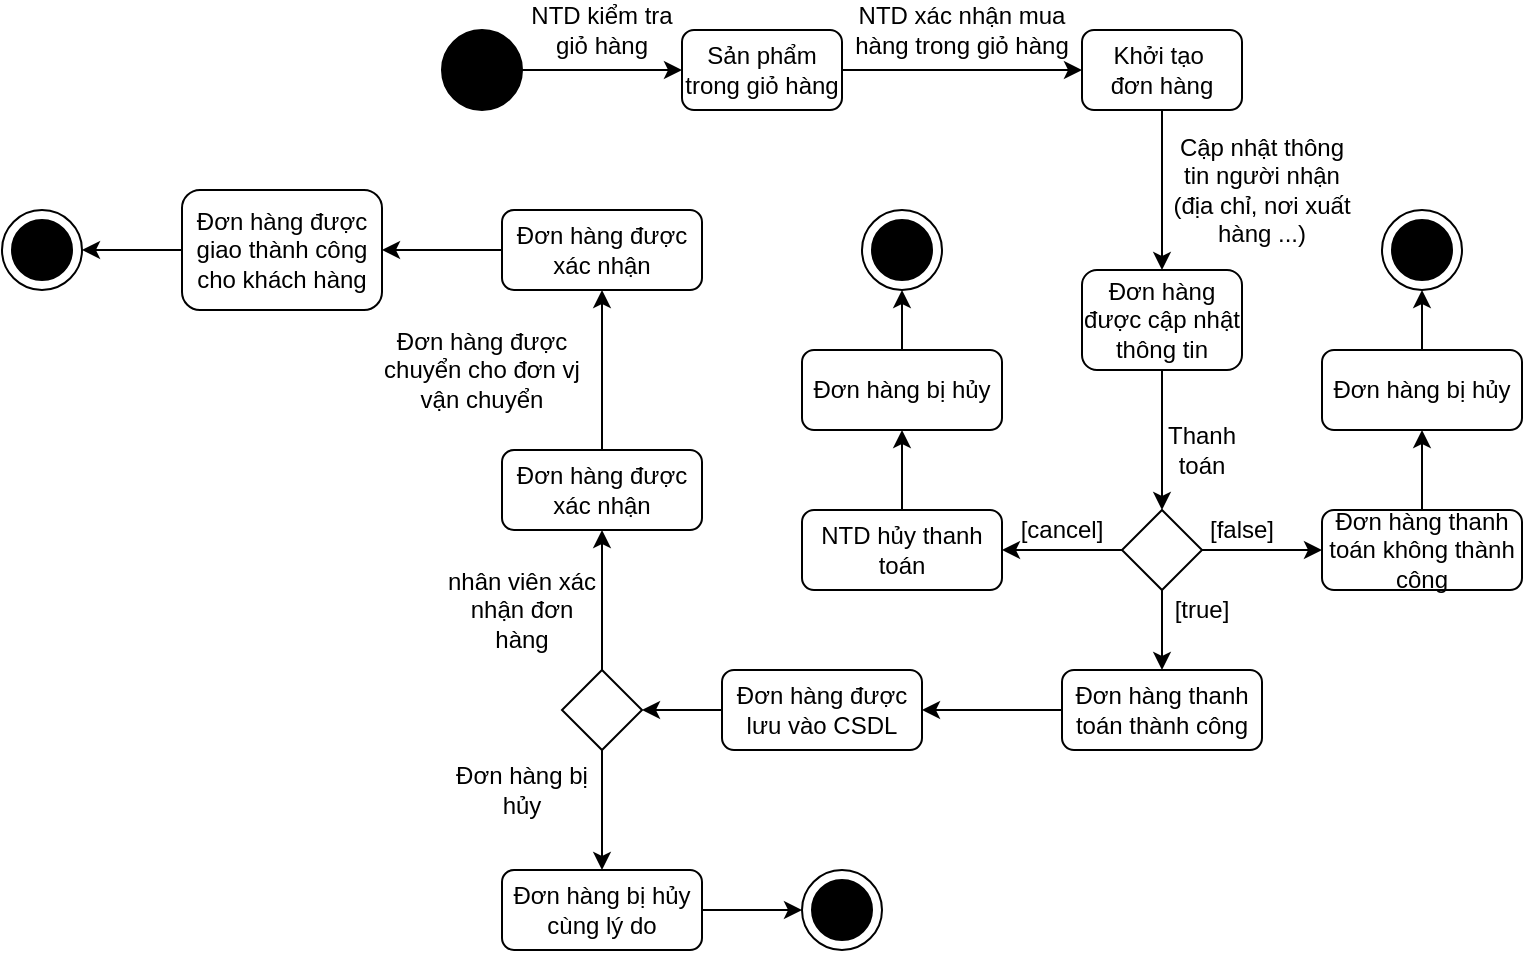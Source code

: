 <mxfile version="13.9.9" type="device"><diagram id="m7xq2D6pJahih-iC1F66" name="Page-1"><mxGraphModel dx="2523" dy="1019" grid="1" gridSize="10" guides="1" tooltips="1" connect="1" arrows="1" fold="1" page="1" pageScale="1" pageWidth="850" pageHeight="1100" math="0" shadow="0"><root><mxCell id="0"/><mxCell id="1" parent="0"/><mxCell id="oSVVl5LqNDtAEZfRQDEi-43" style="edgeStyle=orthogonalEdgeStyle;rounded=0;orthogonalLoop=1;jettySize=auto;html=1;exitX=1;exitY=0.5;exitDx=0;exitDy=0;entryX=0;entryY=0.5;entryDx=0;entryDy=0;" edge="1" parent="1" source="oSVVl5LqNDtAEZfRQDEi-36" target="oSVVl5LqNDtAEZfRQDEi-42"><mxGeometry relative="1" as="geometry"/></mxCell><mxCell id="oSVVl5LqNDtAEZfRQDEi-36" value="Sản phẩm trong giỏ hàng" style="shape=rect;rounded=1;html=1;whiteSpace=wrap;align=center;" vertex="1" parent="1"><mxGeometry x="200" y="600" width="80" height="40" as="geometry"/></mxCell><mxCell id="oSVVl5LqNDtAEZfRQDEi-38" style="edgeStyle=orthogonalEdgeStyle;rounded=0;orthogonalLoop=1;jettySize=auto;html=1;exitX=1;exitY=0.5;exitDx=0;exitDy=0;entryX=0;entryY=0.5;entryDx=0;entryDy=0;" edge="1" parent="1" source="oSVVl5LqNDtAEZfRQDEi-37" target="oSVVl5LqNDtAEZfRQDEi-36"><mxGeometry relative="1" as="geometry"/></mxCell><mxCell id="oSVVl5LqNDtAEZfRQDEi-37" value="" style="shape=ellipse;html=1;fillColor=#000000;fontSize=18;fontColor=#ffffff;" vertex="1" parent="1"><mxGeometry x="80" y="600" width="40" height="40" as="geometry"/></mxCell><mxCell id="oSVVl5LqNDtAEZfRQDEi-39" value="NTD xác nhận mua hàng trong giỏ hàng" style="text;html=1;strokeColor=none;fillColor=none;align=center;verticalAlign=middle;whiteSpace=wrap;rounded=0;" vertex="1" parent="1"><mxGeometry x="285" y="590" width="110" height="20" as="geometry"/></mxCell><mxCell id="oSVVl5LqNDtAEZfRQDEi-40" value="NTD kiểm tra giỏ hàng" style="text;html=1;strokeColor=none;fillColor=none;align=center;verticalAlign=middle;whiteSpace=wrap;rounded=0;" vertex="1" parent="1"><mxGeometry x="120" y="590" width="80" height="20" as="geometry"/></mxCell><mxCell id="oSVVl5LqNDtAEZfRQDEi-44" style="edgeStyle=orthogonalEdgeStyle;rounded=0;orthogonalLoop=1;jettySize=auto;html=1;exitX=0.5;exitY=1;exitDx=0;exitDy=0;" edge="1" parent="1" source="oSVVl5LqNDtAEZfRQDEi-42"><mxGeometry relative="1" as="geometry"><mxPoint x="440" y="720" as="targetPoint"/></mxGeometry></mxCell><mxCell id="oSVVl5LqNDtAEZfRQDEi-42" value="Khởi tạo&amp;nbsp;&lt;br&gt;đơn hàng" style="shape=rect;rounded=1;html=1;whiteSpace=wrap;align=center;" vertex="1" parent="1"><mxGeometry x="400" y="600" width="80" height="40" as="geometry"/></mxCell><mxCell id="oSVVl5LqNDtAEZfRQDEi-46" value="Cập nhật thông tin người nhận (địa chỉ, nơi xuất hàng ...)" style="text;html=1;strokeColor=none;fillColor=none;align=center;verticalAlign=middle;whiteSpace=wrap;rounded=0;" vertex="1" parent="1"><mxGeometry x="440" y="670" width="100" height="20" as="geometry"/></mxCell><mxCell id="oSVVl5LqNDtAEZfRQDEi-49" style="edgeStyle=orthogonalEdgeStyle;rounded=0;orthogonalLoop=1;jettySize=auto;html=1;exitX=0.5;exitY=1;exitDx=0;exitDy=0;" edge="1" parent="1" source="oSVVl5LqNDtAEZfRQDEi-48"><mxGeometry relative="1" as="geometry"><mxPoint x="440" y="840" as="targetPoint"/></mxGeometry></mxCell><mxCell id="oSVVl5LqNDtAEZfRQDEi-48" value="Đơn hàng được cập nhật thông tin" style="shape=rect;rounded=1;html=1;whiteSpace=wrap;align=center;" vertex="1" parent="1"><mxGeometry x="400" y="720" width="80" height="50" as="geometry"/></mxCell><mxCell id="oSVVl5LqNDtAEZfRQDEi-53" style="edgeStyle=orthogonalEdgeStyle;rounded=0;orthogonalLoop=1;jettySize=auto;html=1;exitX=1;exitY=0.5;exitDx=0;exitDy=0;entryX=0;entryY=0.5;entryDx=0;entryDy=0;" edge="1" parent="1" source="oSVVl5LqNDtAEZfRQDEi-50" target="oSVVl5LqNDtAEZfRQDEi-52"><mxGeometry relative="1" as="geometry"/></mxCell><mxCell id="oSVVl5LqNDtAEZfRQDEi-62" style="edgeStyle=orthogonalEdgeStyle;rounded=0;orthogonalLoop=1;jettySize=auto;html=1;exitX=0.5;exitY=1;exitDx=0;exitDy=0;entryX=0.5;entryY=0;entryDx=0;entryDy=0;" edge="1" parent="1" source="oSVVl5LqNDtAEZfRQDEi-50" target="oSVVl5LqNDtAEZfRQDEi-61"><mxGeometry relative="1" as="geometry"/></mxCell><mxCell id="oSVVl5LqNDtAEZfRQDEi-66" style="edgeStyle=orthogonalEdgeStyle;rounded=0;orthogonalLoop=1;jettySize=auto;html=1;exitX=0;exitY=0.5;exitDx=0;exitDy=0;entryX=1;entryY=0.5;entryDx=0;entryDy=0;" edge="1" parent="1" source="oSVVl5LqNDtAEZfRQDEi-50" target="oSVVl5LqNDtAEZfRQDEi-65"><mxGeometry relative="1" as="geometry"/></mxCell><mxCell id="oSVVl5LqNDtAEZfRQDEi-50" value="" style="rhombus;whiteSpace=wrap;html=1;" vertex="1" parent="1"><mxGeometry x="420" y="840" width="40" height="40" as="geometry"/></mxCell><mxCell id="oSVVl5LqNDtAEZfRQDEi-51" value="Thanh toán" style="text;html=1;strokeColor=none;fillColor=none;align=center;verticalAlign=middle;whiteSpace=wrap;rounded=0;" vertex="1" parent="1"><mxGeometry x="440" y="800" width="40" height="20" as="geometry"/></mxCell><mxCell id="oSVVl5LqNDtAEZfRQDEi-55" style="edgeStyle=orthogonalEdgeStyle;rounded=0;orthogonalLoop=1;jettySize=auto;html=1;exitX=0.5;exitY=0;exitDx=0;exitDy=0;" edge="1" parent="1" source="oSVVl5LqNDtAEZfRQDEi-52"><mxGeometry relative="1" as="geometry"><mxPoint x="570" y="800" as="targetPoint"/></mxGeometry></mxCell><mxCell id="oSVVl5LqNDtAEZfRQDEi-52" value="Đơn hàng thanh toán không thành công" style="shape=rect;rounded=1;html=1;whiteSpace=wrap;align=center;" vertex="1" parent="1"><mxGeometry x="520" y="840" width="100" height="40" as="geometry"/></mxCell><mxCell id="oSVVl5LqNDtAEZfRQDEi-54" value="[false]" style="text;html=1;strokeColor=none;fillColor=none;align=center;verticalAlign=middle;whiteSpace=wrap;rounded=0;" vertex="1" parent="1"><mxGeometry x="460" y="840" width="40" height="20" as="geometry"/></mxCell><mxCell id="oSVVl5LqNDtAEZfRQDEi-59" style="edgeStyle=orthogonalEdgeStyle;rounded=0;orthogonalLoop=1;jettySize=auto;html=1;exitX=0.5;exitY=0;exitDx=0;exitDy=0;entryX=0.5;entryY=1;entryDx=0;entryDy=0;entryPerimeter=0;" edge="1" parent="1" source="oSVVl5LqNDtAEZfRQDEi-57" target="oSVVl5LqNDtAEZfRQDEi-58"><mxGeometry relative="1" as="geometry"/></mxCell><mxCell id="oSVVl5LqNDtAEZfRQDEi-57" value="Đơn hàng bị hủy" style="shape=rect;rounded=1;html=1;whiteSpace=wrap;align=center;" vertex="1" parent="1"><mxGeometry x="520" y="760" width="100" height="40" as="geometry"/></mxCell><mxCell id="oSVVl5LqNDtAEZfRQDEi-58" value="" style="shape=mxgraph.sysml.actFinal;html=1;verticalLabelPosition=bottom;labelBackgroundColor=#ffffff;verticalAlign=top;" vertex="1" parent="1"><mxGeometry x="550" y="690" width="40" height="40" as="geometry"/></mxCell><mxCell id="oSVVl5LqNDtAEZfRQDEi-72" style="edgeStyle=orthogonalEdgeStyle;rounded=0;orthogonalLoop=1;jettySize=auto;html=1;exitX=0;exitY=0.5;exitDx=0;exitDy=0;" edge="1" parent="1" source="oSVVl5LqNDtAEZfRQDEi-61"><mxGeometry relative="1" as="geometry"><mxPoint x="320" y="940" as="targetPoint"/></mxGeometry></mxCell><mxCell id="oSVVl5LqNDtAEZfRQDEi-61" value="Đơn hàng thanh toán thành công" style="shape=rect;rounded=1;html=1;whiteSpace=wrap;align=center;" vertex="1" parent="1"><mxGeometry x="390" y="920" width="100" height="40" as="geometry"/></mxCell><mxCell id="oSVVl5LqNDtAEZfRQDEi-63" value="[true]" style="text;html=1;strokeColor=none;fillColor=none;align=center;verticalAlign=middle;whiteSpace=wrap;rounded=0;" vertex="1" parent="1"><mxGeometry x="440" y="880" width="40" height="20" as="geometry"/></mxCell><mxCell id="oSVVl5LqNDtAEZfRQDEi-70" style="edgeStyle=orthogonalEdgeStyle;rounded=0;orthogonalLoop=1;jettySize=auto;html=1;exitX=0.5;exitY=0;exitDx=0;exitDy=0;entryX=0.5;entryY=1;entryDx=0;entryDy=0;" edge="1" parent="1" source="oSVVl5LqNDtAEZfRQDEi-65" target="oSVVl5LqNDtAEZfRQDEi-68"><mxGeometry relative="1" as="geometry"/></mxCell><mxCell id="oSVVl5LqNDtAEZfRQDEi-65" value="NTD hủy thanh toán" style="shape=rect;rounded=1;html=1;whiteSpace=wrap;align=center;" vertex="1" parent="1"><mxGeometry x="260" y="840" width="100" height="40" as="geometry"/></mxCell><mxCell id="oSVVl5LqNDtAEZfRQDEi-67" value="[cancel]" style="text;html=1;strokeColor=none;fillColor=none;align=center;verticalAlign=middle;whiteSpace=wrap;rounded=0;" vertex="1" parent="1"><mxGeometry x="370" y="840" width="40" height="20" as="geometry"/></mxCell><mxCell id="oSVVl5LqNDtAEZfRQDEi-71" style="edgeStyle=orthogonalEdgeStyle;rounded=0;orthogonalLoop=1;jettySize=auto;html=1;exitX=0.5;exitY=0;exitDx=0;exitDy=0;entryX=0.5;entryY=1;entryDx=0;entryDy=0;entryPerimeter=0;" edge="1" parent="1" source="oSVVl5LqNDtAEZfRQDEi-68" target="oSVVl5LqNDtAEZfRQDEi-69"><mxGeometry relative="1" as="geometry"/></mxCell><mxCell id="oSVVl5LqNDtAEZfRQDEi-68" value="Đơn hàng bị hủy" style="shape=rect;rounded=1;html=1;whiteSpace=wrap;align=center;" vertex="1" parent="1"><mxGeometry x="260" y="760" width="100" height="40" as="geometry"/></mxCell><mxCell id="oSVVl5LqNDtAEZfRQDEi-69" value="" style="shape=mxgraph.sysml.actFinal;html=1;verticalLabelPosition=bottom;labelBackgroundColor=#ffffff;verticalAlign=top;" vertex="1" parent="1"><mxGeometry x="290" y="690" width="40" height="40" as="geometry"/></mxCell><mxCell id="oSVVl5LqNDtAEZfRQDEi-79" style="edgeStyle=orthogonalEdgeStyle;rounded=0;orthogonalLoop=1;jettySize=auto;html=1;exitX=0;exitY=0.5;exitDx=0;exitDy=0;entryX=1;entryY=0.5;entryDx=0;entryDy=0;" edge="1" parent="1" source="oSVVl5LqNDtAEZfRQDEi-73" target="oSVVl5LqNDtAEZfRQDEi-78"><mxGeometry relative="1" as="geometry"/></mxCell><mxCell id="oSVVl5LqNDtAEZfRQDEi-73" value="Đơn hàng được lưu vào CSDL" style="shape=rect;rounded=1;html=1;whiteSpace=wrap;align=center;" vertex="1" parent="1"><mxGeometry x="220" y="920" width="100" height="40" as="geometry"/></mxCell><mxCell id="oSVVl5LqNDtAEZfRQDEi-87" style="edgeStyle=orthogonalEdgeStyle;rounded=0;orthogonalLoop=1;jettySize=auto;html=1;exitX=0.5;exitY=0;exitDx=0;exitDy=0;entryX=0.5;entryY=1;entryDx=0;entryDy=0;" edge="1" parent="1" source="oSVVl5LqNDtAEZfRQDEi-74" target="oSVVl5LqNDtAEZfRQDEi-86"><mxGeometry relative="1" as="geometry"/></mxCell><mxCell id="oSVVl5LqNDtAEZfRQDEi-74" value="Đơn hàng được xác nhận" style="shape=rect;rounded=1;html=1;whiteSpace=wrap;align=center;" vertex="1" parent="1"><mxGeometry x="110" y="810" width="100" height="40" as="geometry"/></mxCell><mxCell id="oSVVl5LqNDtAEZfRQDEi-76" value="nhân viên xác nhận đơn hàng" style="text;html=1;strokeColor=none;fillColor=none;align=center;verticalAlign=middle;whiteSpace=wrap;rounded=0;" vertex="1" parent="1"><mxGeometry x="80" y="880" width="80" height="20" as="geometry"/></mxCell><mxCell id="oSVVl5LqNDtAEZfRQDEi-80" style="edgeStyle=orthogonalEdgeStyle;rounded=0;orthogonalLoop=1;jettySize=auto;html=1;exitX=0.5;exitY=0;exitDx=0;exitDy=0;entryX=0.5;entryY=1;entryDx=0;entryDy=0;" edge="1" parent="1" source="oSVVl5LqNDtAEZfRQDEi-78" target="oSVVl5LqNDtAEZfRQDEi-74"><mxGeometry relative="1" as="geometry"/></mxCell><mxCell id="oSVVl5LqNDtAEZfRQDEi-81" style="edgeStyle=orthogonalEdgeStyle;rounded=0;orthogonalLoop=1;jettySize=auto;html=1;exitX=0.5;exitY=1;exitDx=0;exitDy=0;entryX=0.5;entryY=0;entryDx=0;entryDy=0;" edge="1" parent="1" source="oSVVl5LqNDtAEZfRQDEi-78" target="oSVVl5LqNDtAEZfRQDEi-82"><mxGeometry relative="1" as="geometry"><mxPoint x="159.941" y="1000" as="targetPoint"/></mxGeometry></mxCell><mxCell id="oSVVl5LqNDtAEZfRQDEi-78" value="" style="rhombus;whiteSpace=wrap;html=1;" vertex="1" parent="1"><mxGeometry x="140" y="920" width="40" height="40" as="geometry"/></mxCell><mxCell id="oSVVl5LqNDtAEZfRQDEi-85" style="edgeStyle=orthogonalEdgeStyle;rounded=0;orthogonalLoop=1;jettySize=auto;html=1;exitX=1;exitY=0.5;exitDx=0;exitDy=0;entryX=0;entryY=0.5;entryDx=0;entryDy=0;entryPerimeter=0;" edge="1" parent="1" source="oSVVl5LqNDtAEZfRQDEi-82" target="oSVVl5LqNDtAEZfRQDEi-84"><mxGeometry relative="1" as="geometry"/></mxCell><mxCell id="oSVVl5LqNDtAEZfRQDEi-82" value="Đơn hàng bị hủy cùng lý do" style="shape=rect;rounded=1;html=1;whiteSpace=wrap;align=center;" vertex="1" parent="1"><mxGeometry x="110" y="1020" width="100" height="40" as="geometry"/></mxCell><mxCell id="oSVVl5LqNDtAEZfRQDEi-83" value="Đơn hàng bị hủy" style="text;html=1;strokeColor=none;fillColor=none;align=center;verticalAlign=middle;whiteSpace=wrap;rounded=0;" vertex="1" parent="1"><mxGeometry x="80" y="970" width="80" height="20" as="geometry"/></mxCell><mxCell id="oSVVl5LqNDtAEZfRQDEi-84" value="" style="shape=mxgraph.sysml.actFinal;html=1;verticalLabelPosition=bottom;labelBackgroundColor=#ffffff;verticalAlign=top;" vertex="1" parent="1"><mxGeometry x="260" y="1020" width="40" height="40" as="geometry"/></mxCell><mxCell id="oSVVl5LqNDtAEZfRQDEi-90" style="edgeStyle=orthogonalEdgeStyle;rounded=0;orthogonalLoop=1;jettySize=auto;html=1;exitX=0;exitY=0.5;exitDx=0;exitDy=0;entryX=1;entryY=0.5;entryDx=0;entryDy=0;entryPerimeter=0;" edge="1" parent="1" source="oSVVl5LqNDtAEZfRQDEi-86"><mxGeometry relative="1" as="geometry"><mxPoint x="50" y="710.0" as="targetPoint"/></mxGeometry></mxCell><mxCell id="oSVVl5LqNDtAEZfRQDEi-86" value="Đơn hàng được xác nhận" style="shape=rect;rounded=1;html=1;whiteSpace=wrap;align=center;" vertex="1" parent="1"><mxGeometry x="110" y="690" width="100" height="40" as="geometry"/></mxCell><mxCell id="oSVVl5LqNDtAEZfRQDEi-88" value="Đơn hàng được chuyển cho đơn vj vận chuyển" style="text;html=1;strokeColor=none;fillColor=none;align=center;verticalAlign=middle;whiteSpace=wrap;rounded=0;" vertex="1" parent="1"><mxGeometry x="50" y="760" width="100" height="20" as="geometry"/></mxCell><mxCell id="oSVVl5LqNDtAEZfRQDEi-93" style="edgeStyle=orthogonalEdgeStyle;rounded=0;orthogonalLoop=1;jettySize=auto;html=1;exitX=0;exitY=0.5;exitDx=0;exitDy=0;entryX=1;entryY=0.5;entryDx=0;entryDy=0;entryPerimeter=0;" edge="1" parent="1" source="oSVVl5LqNDtAEZfRQDEi-91" target="oSVVl5LqNDtAEZfRQDEi-92"><mxGeometry relative="1" as="geometry"/></mxCell><mxCell id="oSVVl5LqNDtAEZfRQDEi-91" value="Đơn hàng được giao thành công cho khách hàng" style="shape=rect;rounded=1;html=1;whiteSpace=wrap;align=center;" vertex="1" parent="1"><mxGeometry x="-50" y="680" width="100" height="60" as="geometry"/></mxCell><mxCell id="oSVVl5LqNDtAEZfRQDEi-92" value="" style="shape=mxgraph.sysml.actFinal;html=1;verticalLabelPosition=bottom;labelBackgroundColor=#ffffff;verticalAlign=top;" vertex="1" parent="1"><mxGeometry x="-140" y="690" width="40" height="40" as="geometry"/></mxCell></root></mxGraphModel></diagram></mxfile>
